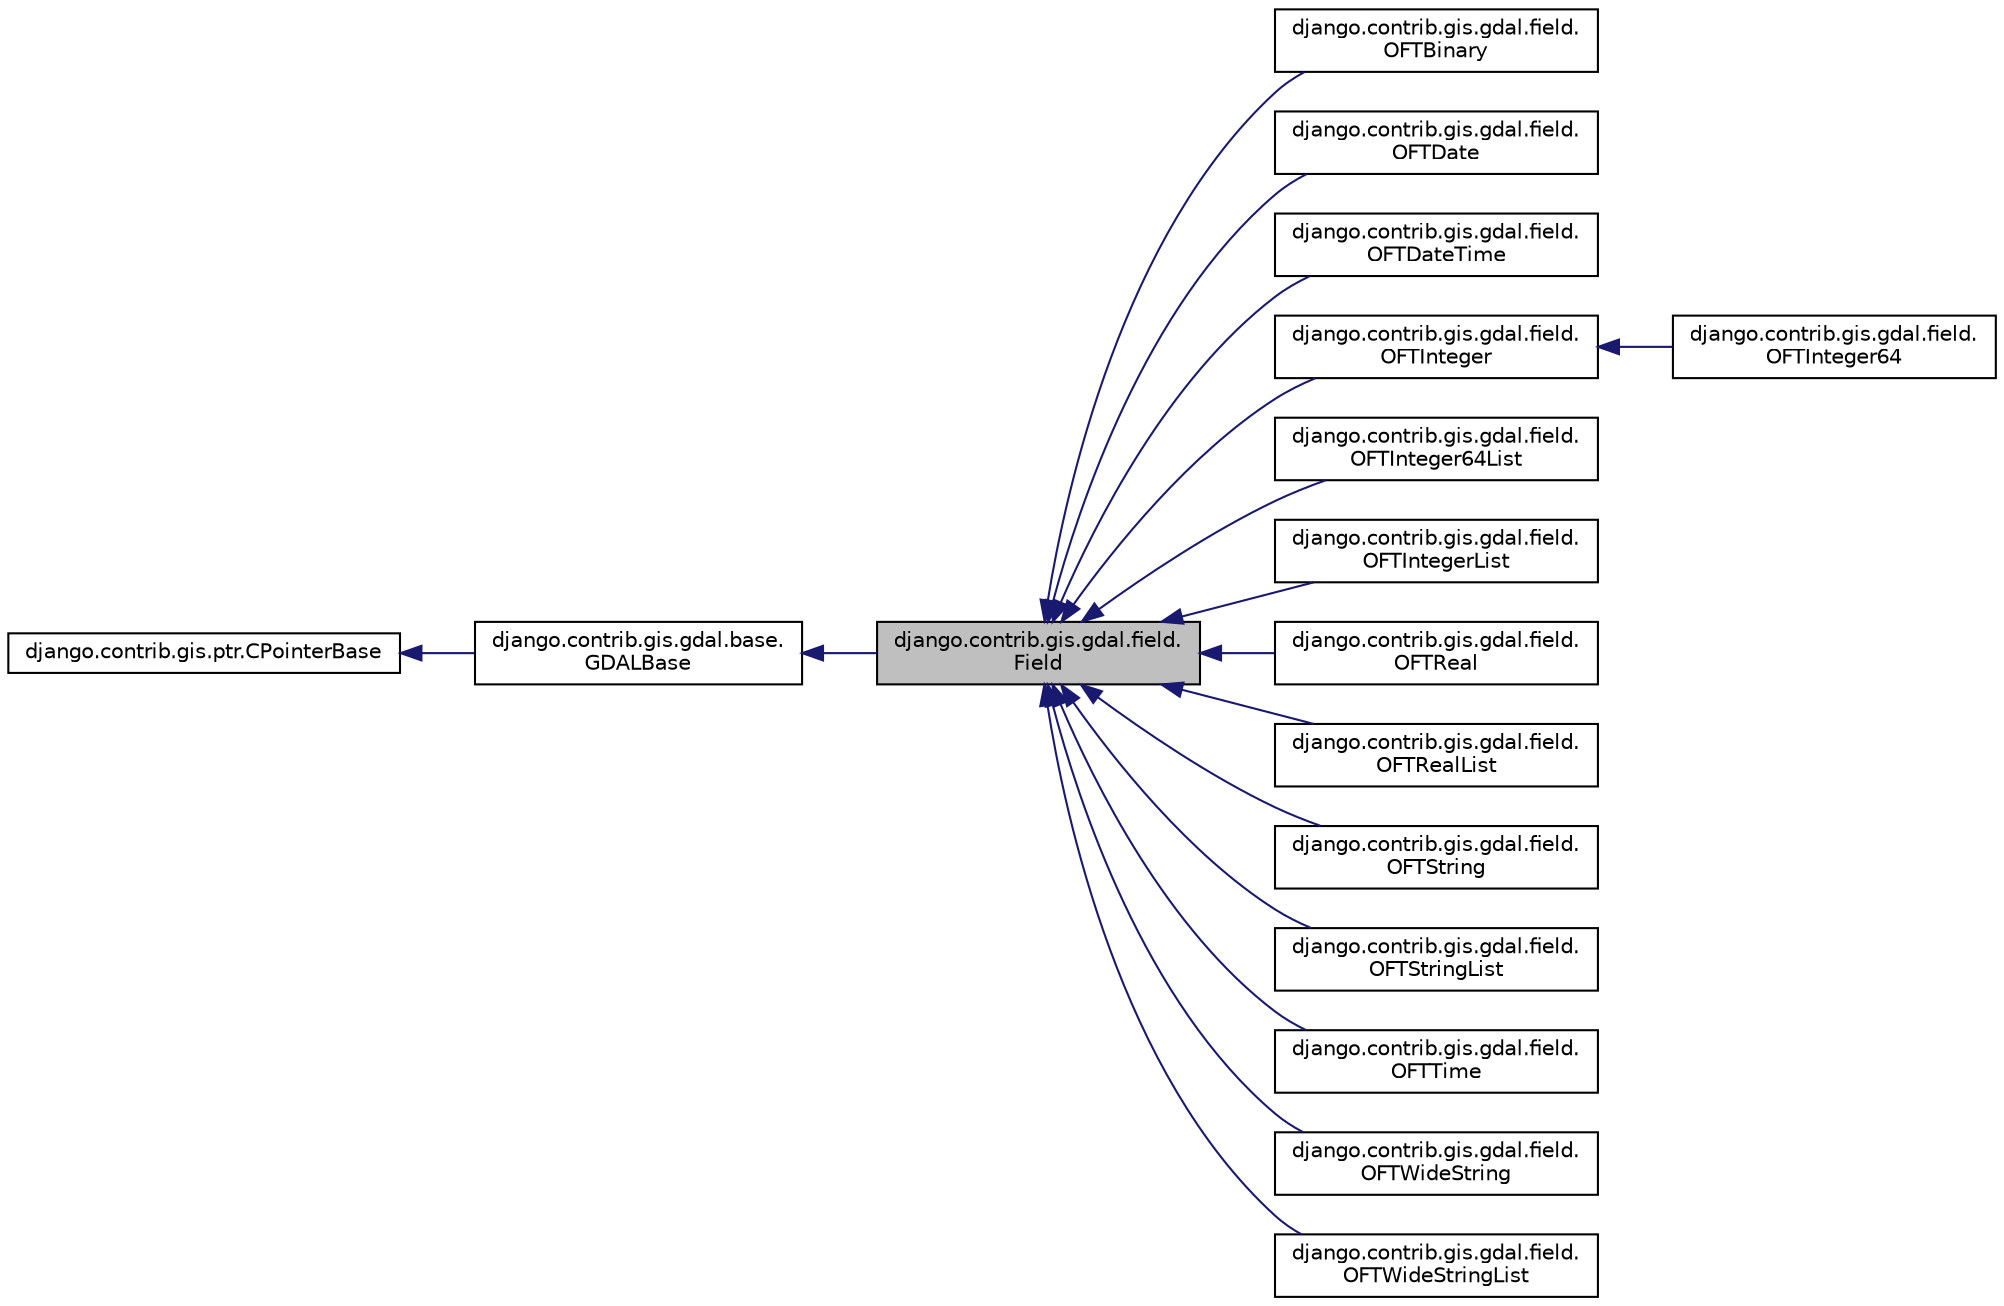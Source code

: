 digraph "django.contrib.gis.gdal.field.Field"
{
 // LATEX_PDF_SIZE
  edge [fontname="Helvetica",fontsize="10",labelfontname="Helvetica",labelfontsize="10"];
  node [fontname="Helvetica",fontsize="10",shape=record];
  rankdir="LR";
  Node1 [label="django.contrib.gis.gdal.field.\lField",height=0.2,width=0.4,color="black", fillcolor="grey75", style="filled", fontcolor="black",tooltip=" "];
  Node2 -> Node1 [dir="back",color="midnightblue",fontsize="10",style="solid",fontname="Helvetica"];
  Node2 [label="django.contrib.gis.gdal.base.\lGDALBase",height=0.2,width=0.4,color="black", fillcolor="white", style="filled",URL="$d3/d35/classdjango_1_1contrib_1_1gis_1_1gdal_1_1base_1_1_g_d_a_l_base.html",tooltip=" "];
  Node3 -> Node2 [dir="back",color="midnightblue",fontsize="10",style="solid",fontname="Helvetica"];
  Node3 [label="django.contrib.gis.ptr.CPointerBase",height=0.2,width=0.4,color="black", fillcolor="white", style="filled",URL="$da/dc5/classdjango_1_1contrib_1_1gis_1_1ptr_1_1_c_pointer_base.html",tooltip=" "];
  Node1 -> Node4 [dir="back",color="midnightblue",fontsize="10",style="solid",fontname="Helvetica"];
  Node4 [label="django.contrib.gis.gdal.field.\lOFTBinary",height=0.2,width=0.4,color="black", fillcolor="white", style="filled",URL="$dd/d7d/classdjango_1_1contrib_1_1gis_1_1gdal_1_1field_1_1_o_f_t_binary.html",tooltip=" "];
  Node1 -> Node5 [dir="back",color="midnightblue",fontsize="10",style="solid",fontname="Helvetica"];
  Node5 [label="django.contrib.gis.gdal.field.\lOFTDate",height=0.2,width=0.4,color="black", fillcolor="white", style="filled",URL="$db/dd9/classdjango_1_1contrib_1_1gis_1_1gdal_1_1field_1_1_o_f_t_date.html",tooltip=" "];
  Node1 -> Node6 [dir="back",color="midnightblue",fontsize="10",style="solid",fontname="Helvetica"];
  Node6 [label="django.contrib.gis.gdal.field.\lOFTDateTime",height=0.2,width=0.4,color="black", fillcolor="white", style="filled",URL="$d7/dca/classdjango_1_1contrib_1_1gis_1_1gdal_1_1field_1_1_o_f_t_date_time.html",tooltip=" "];
  Node1 -> Node7 [dir="back",color="midnightblue",fontsize="10",style="solid",fontname="Helvetica"];
  Node7 [label="django.contrib.gis.gdal.field.\lOFTInteger",height=0.2,width=0.4,color="black", fillcolor="white", style="filled",URL="$d9/d05/classdjango_1_1contrib_1_1gis_1_1gdal_1_1field_1_1_o_f_t_integer.html",tooltip=" "];
  Node7 -> Node8 [dir="back",color="midnightblue",fontsize="10",style="solid",fontname="Helvetica"];
  Node8 [label="django.contrib.gis.gdal.field.\lOFTInteger64",height=0.2,width=0.4,color="black", fillcolor="white", style="filled",URL="$d8/d1f/classdjango_1_1contrib_1_1gis_1_1gdal_1_1field_1_1_o_f_t_integer64.html",tooltip=" "];
  Node1 -> Node9 [dir="back",color="midnightblue",fontsize="10",style="solid",fontname="Helvetica"];
  Node9 [label="django.contrib.gis.gdal.field.\lOFTInteger64List",height=0.2,width=0.4,color="black", fillcolor="white", style="filled",URL="$df/dac/classdjango_1_1contrib_1_1gis_1_1gdal_1_1field_1_1_o_f_t_integer64_list.html",tooltip=" "];
  Node1 -> Node10 [dir="back",color="midnightblue",fontsize="10",style="solid",fontname="Helvetica"];
  Node10 [label="django.contrib.gis.gdal.field.\lOFTIntegerList",height=0.2,width=0.4,color="black", fillcolor="white", style="filled",URL="$da/d2f/classdjango_1_1contrib_1_1gis_1_1gdal_1_1field_1_1_o_f_t_integer_list.html",tooltip=" "];
  Node1 -> Node11 [dir="back",color="midnightblue",fontsize="10",style="solid",fontname="Helvetica"];
  Node11 [label="django.contrib.gis.gdal.field.\lOFTReal",height=0.2,width=0.4,color="black", fillcolor="white", style="filled",URL="$d8/d01/classdjango_1_1contrib_1_1gis_1_1gdal_1_1field_1_1_o_f_t_real.html",tooltip=" "];
  Node1 -> Node12 [dir="back",color="midnightblue",fontsize="10",style="solid",fontname="Helvetica"];
  Node12 [label="django.contrib.gis.gdal.field.\lOFTRealList",height=0.2,width=0.4,color="black", fillcolor="white", style="filled",URL="$d5/dee/classdjango_1_1contrib_1_1gis_1_1gdal_1_1field_1_1_o_f_t_real_list.html",tooltip=" "];
  Node1 -> Node13 [dir="back",color="midnightblue",fontsize="10",style="solid",fontname="Helvetica"];
  Node13 [label="django.contrib.gis.gdal.field.\lOFTString",height=0.2,width=0.4,color="black", fillcolor="white", style="filled",URL="$d3/dfb/classdjango_1_1contrib_1_1gis_1_1gdal_1_1field_1_1_o_f_t_string.html",tooltip=" "];
  Node1 -> Node14 [dir="back",color="midnightblue",fontsize="10",style="solid",fontname="Helvetica"];
  Node14 [label="django.contrib.gis.gdal.field.\lOFTStringList",height=0.2,width=0.4,color="black", fillcolor="white", style="filled",URL="$d1/dde/classdjango_1_1contrib_1_1gis_1_1gdal_1_1field_1_1_o_f_t_string_list.html",tooltip=" "];
  Node1 -> Node15 [dir="back",color="midnightblue",fontsize="10",style="solid",fontname="Helvetica"];
  Node15 [label="django.contrib.gis.gdal.field.\lOFTTime",height=0.2,width=0.4,color="black", fillcolor="white", style="filled",URL="$df/d6a/classdjango_1_1contrib_1_1gis_1_1gdal_1_1field_1_1_o_f_t_time.html",tooltip=" "];
  Node1 -> Node16 [dir="back",color="midnightblue",fontsize="10",style="solid",fontname="Helvetica"];
  Node16 [label="django.contrib.gis.gdal.field.\lOFTWideString",height=0.2,width=0.4,color="black", fillcolor="white", style="filled",URL="$d4/d91/classdjango_1_1contrib_1_1gis_1_1gdal_1_1field_1_1_o_f_t_wide_string.html",tooltip=" "];
  Node1 -> Node17 [dir="back",color="midnightblue",fontsize="10",style="solid",fontname="Helvetica"];
  Node17 [label="django.contrib.gis.gdal.field.\lOFTWideStringList",height=0.2,width=0.4,color="black", fillcolor="white", style="filled",URL="$d3/dd4/classdjango_1_1contrib_1_1gis_1_1gdal_1_1field_1_1_o_f_t_wide_string_list.html",tooltip=" "];
}
